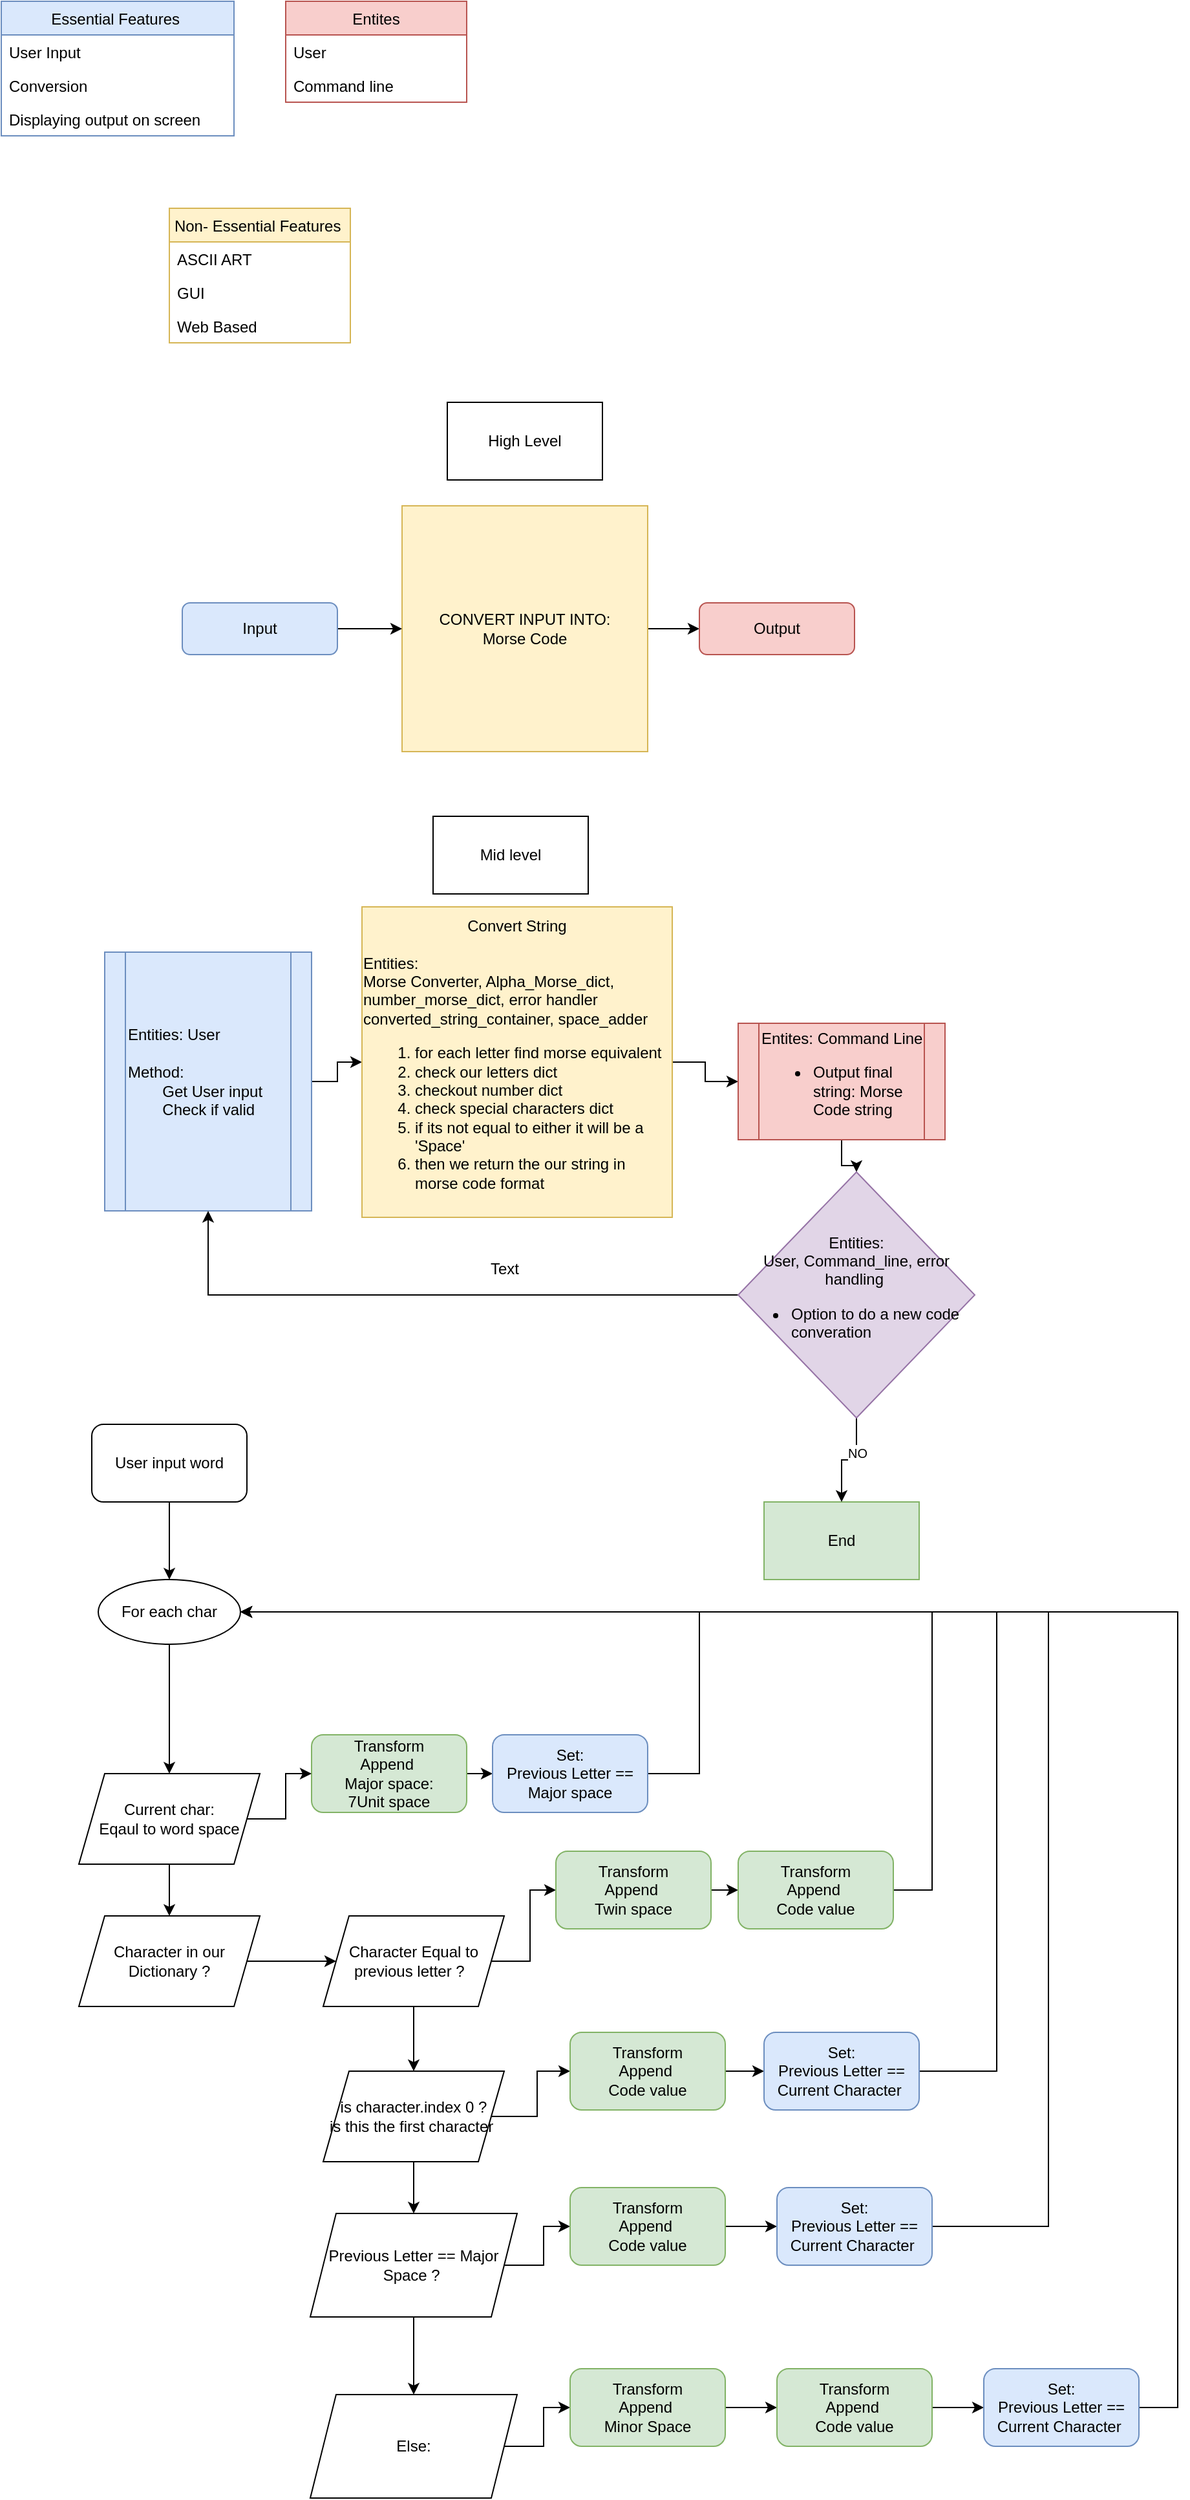 <mxfile version="15.2.5" type="device"><diagram id="C5RBs43oDa-KdzZeNtuy" name="Page-1"><mxGraphModel dx="1439" dy="1958" grid="1" gridSize="10" guides="1" tooltips="1" connect="1" arrows="1" fold="1" page="1" pageScale="1" pageWidth="827" pageHeight="1169" math="0" shadow="0"><root><mxCell id="WIyWlLk6GJQsqaUBKTNV-0"/><mxCell id="WIyWlLk6GJQsqaUBKTNV-1" parent="WIyWlLk6GJQsqaUBKTNV-0"/><mxCell id="U7rWhyw7Tq5qvkcrH8pC-35" style="edgeStyle=orthogonalEdgeStyle;rounded=0;orthogonalLoop=1;jettySize=auto;html=1;exitX=1;exitY=0.5;exitDx=0;exitDy=0;" edge="1" parent="WIyWlLk6GJQsqaUBKTNV-1" source="U7rWhyw7Tq5qvkcrH8pC-0" target="U7rWhyw7Tq5qvkcrH8pC-10"><mxGeometry relative="1" as="geometry"/></mxCell><mxCell id="U7rWhyw7Tq5qvkcrH8pC-0" value="Entities: User&amp;nbsp;&lt;br&gt;&lt;br&gt;Method:&lt;br&gt;&lt;span style=&quot;white-space: pre&quot;&gt;&#9;&lt;/span&gt;Get User input&lt;br&gt;&lt;span style=&quot;white-space: pre&quot;&gt;&#9;&lt;/span&gt;Check if valid&amp;nbsp;&lt;br&gt;&lt;span style=&quot;white-space: pre&quot;&gt;&#9;&lt;/span&gt;" style="shape=process;whiteSpace=wrap;html=1;backgroundOutline=1;align=left;fillColor=#dae8fc;strokeColor=#6c8ebf;" vertex="1" parent="WIyWlLk6GJQsqaUBKTNV-1"><mxGeometry x="100" y="415" width="160" height="200" as="geometry"/></mxCell><mxCell id="U7rWhyw7Tq5qvkcrH8pC-5" style="edgeStyle=orthogonalEdgeStyle;rounded=0;orthogonalLoop=1;jettySize=auto;html=1;entryX=0;entryY=0.5;entryDx=0;entryDy=0;" edge="1" parent="WIyWlLk6GJQsqaUBKTNV-1" source="U7rWhyw7Tq5qvkcrH8pC-1" target="U7rWhyw7Tq5qvkcrH8pC-3"><mxGeometry relative="1" as="geometry"/></mxCell><mxCell id="U7rWhyw7Tq5qvkcrH8pC-1" value="CONVERT INPUT INTO:&lt;br&gt;Morse Code" style="whiteSpace=wrap;html=1;aspect=fixed;fillColor=#fff2cc;strokeColor=#d6b656;" vertex="1" parent="WIyWlLk6GJQsqaUBKTNV-1"><mxGeometry x="330" y="70" width="190" height="190" as="geometry"/></mxCell><mxCell id="U7rWhyw7Tq5qvkcrH8pC-6" style="edgeStyle=orthogonalEdgeStyle;rounded=0;orthogonalLoop=1;jettySize=auto;html=1;entryX=0;entryY=0.5;entryDx=0;entryDy=0;" edge="1" parent="WIyWlLk6GJQsqaUBKTNV-1" source="U7rWhyw7Tq5qvkcrH8pC-2" target="U7rWhyw7Tq5qvkcrH8pC-1"><mxGeometry relative="1" as="geometry"/></mxCell><mxCell id="U7rWhyw7Tq5qvkcrH8pC-2" value="Input" style="rounded=1;whiteSpace=wrap;html=1;fontSize=12;glass=0;strokeWidth=1;shadow=0;fillColor=#dae8fc;strokeColor=#6c8ebf;" vertex="1" parent="WIyWlLk6GJQsqaUBKTNV-1"><mxGeometry x="160" y="145" width="120" height="40" as="geometry"/></mxCell><mxCell id="U7rWhyw7Tq5qvkcrH8pC-3" value="Output" style="rounded=1;whiteSpace=wrap;html=1;fontSize=12;glass=0;strokeWidth=1;shadow=0;fillColor=#f8cecc;strokeColor=#b85450;" vertex="1" parent="WIyWlLk6GJQsqaUBKTNV-1"><mxGeometry x="560" y="145" width="120" height="40" as="geometry"/></mxCell><mxCell id="U7rWhyw7Tq5qvkcrH8pC-7" value="High Level" style="rounded=0;whiteSpace=wrap;html=1;" vertex="1" parent="WIyWlLk6GJQsqaUBKTNV-1"><mxGeometry x="365" y="-10" width="120" height="60" as="geometry"/></mxCell><mxCell id="U7rWhyw7Tq5qvkcrH8pC-39" style="edgeStyle=orthogonalEdgeStyle;rounded=0;orthogonalLoop=1;jettySize=auto;html=1;" edge="1" parent="WIyWlLk6GJQsqaUBKTNV-1" source="U7rWhyw7Tq5qvkcrH8pC-10" target="U7rWhyw7Tq5qvkcrH8pC-11"><mxGeometry relative="1" as="geometry"/></mxCell><mxCell id="U7rWhyw7Tq5qvkcrH8pC-10" value="Convert String&lt;br&gt;&lt;br&gt;&lt;div style=&quot;text-align: left&quot;&gt;Entities:&amp;nbsp;&lt;/div&gt;&lt;div style=&quot;text-align: left&quot;&gt;Morse Converter, Alpha_Morse_dict, number_morse_dict, error handler converted_string_container, space_adder&lt;/div&gt;&lt;ol&gt;&lt;li style=&quot;text-align: left&quot;&gt;for each letter find morse equivalent&lt;/li&gt;&lt;li style=&quot;text-align: left&quot;&gt;check our letters dict&amp;nbsp;&lt;/li&gt;&lt;li style=&quot;text-align: left&quot;&gt;checkout number dict&lt;/li&gt;&lt;li style=&quot;text-align: left&quot;&gt;check special characters dict&lt;/li&gt;&lt;li style=&quot;text-align: left&quot;&gt;if its not equal to either it will be a 'Space'&lt;/li&gt;&lt;li style=&quot;text-align: left&quot;&gt;&lt;span&gt;then we return the our string in morse code format&amp;nbsp; &amp;nbsp;&lt;/span&gt;&lt;br&gt;&lt;/li&gt;&lt;/ol&gt;" style="whiteSpace=wrap;html=1;aspect=fixed;fillColor=#fff2cc;strokeColor=#d6b656;" vertex="1" parent="WIyWlLk6GJQsqaUBKTNV-1"><mxGeometry x="299" y="380" width="240" height="240" as="geometry"/></mxCell><mxCell id="U7rWhyw7Tq5qvkcrH8pC-43" style="edgeStyle=orthogonalEdgeStyle;rounded=0;orthogonalLoop=1;jettySize=auto;html=1;entryX=0.5;entryY=0;entryDx=0;entryDy=0;" edge="1" parent="WIyWlLk6GJQsqaUBKTNV-1" source="U7rWhyw7Tq5qvkcrH8pC-11" target="U7rWhyw7Tq5qvkcrH8pC-41"><mxGeometry relative="1" as="geometry"/></mxCell><mxCell id="U7rWhyw7Tq5qvkcrH8pC-11" value="Entites: Command Line&lt;br&gt;&lt;ul&gt;&lt;li&gt;Output final string: Morse Code string&lt;/li&gt;&lt;/ul&gt;" style="shape=process;whiteSpace=wrap;html=1;backgroundOutline=1;align=left;fillColor=#f8cecc;strokeColor=#b85450;" vertex="1" parent="WIyWlLk6GJQsqaUBKTNV-1"><mxGeometry x="590" y="470" width="160" height="90" as="geometry"/></mxCell><mxCell id="U7rWhyw7Tq5qvkcrH8pC-15" value="Text" style="text;html=1;align=center;verticalAlign=middle;resizable=0;points=[];autosize=1;strokeColor=none;fillColor=none;" vertex="1" parent="WIyWlLk6GJQsqaUBKTNV-1"><mxGeometry x="389" y="650" width="40" height="20" as="geometry"/></mxCell><mxCell id="U7rWhyw7Tq5qvkcrH8pC-17" value="End" style="rounded=0;whiteSpace=wrap;html=1;fillColor=#d5e8d4;strokeColor=#82b366;" vertex="1" parent="WIyWlLk6GJQsqaUBKTNV-1"><mxGeometry x="610" y="840" width="120" height="60" as="geometry"/></mxCell><mxCell id="U7rWhyw7Tq5qvkcrH8pC-20" value="Essential Features " style="swimlane;fontStyle=0;childLayout=stackLayout;horizontal=1;startSize=26;horizontalStack=0;resizeParent=1;resizeParentMax=0;resizeLast=0;collapsible=1;marginBottom=0;fillColor=#dae8fc;strokeColor=#6c8ebf;" vertex="1" parent="WIyWlLk6GJQsqaUBKTNV-1"><mxGeometry x="20" y="-320" width="180" height="104" as="geometry"/></mxCell><mxCell id="U7rWhyw7Tq5qvkcrH8pC-21" value="User Input" style="text;strokeColor=none;fillColor=none;align=left;verticalAlign=top;spacingLeft=4;spacingRight=4;overflow=hidden;rotatable=0;points=[[0,0.5],[1,0.5]];portConstraint=eastwest;" vertex="1" parent="U7rWhyw7Tq5qvkcrH8pC-20"><mxGeometry y="26" width="180" height="26" as="geometry"/></mxCell><mxCell id="U7rWhyw7Tq5qvkcrH8pC-22" value="Conversion " style="text;strokeColor=none;fillColor=none;align=left;verticalAlign=top;spacingLeft=4;spacingRight=4;overflow=hidden;rotatable=0;points=[[0,0.5],[1,0.5]];portConstraint=eastwest;" vertex="1" parent="U7rWhyw7Tq5qvkcrH8pC-20"><mxGeometry y="52" width="180" height="26" as="geometry"/></mxCell><mxCell id="U7rWhyw7Tq5qvkcrH8pC-23" value="Displaying output on screen" style="text;strokeColor=none;fillColor=none;align=left;verticalAlign=top;spacingLeft=4;spacingRight=4;overflow=hidden;rotatable=0;points=[[0,0.5],[1,0.5]];portConstraint=eastwest;" vertex="1" parent="U7rWhyw7Tq5qvkcrH8pC-20"><mxGeometry y="78" width="180" height="26" as="geometry"/></mxCell><mxCell id="U7rWhyw7Tq5qvkcrH8pC-25" value="Entites" style="swimlane;fontStyle=0;childLayout=stackLayout;horizontal=1;startSize=26;horizontalStack=0;resizeParent=1;resizeParentMax=0;resizeLast=0;collapsible=1;marginBottom=0;fillColor=#f8cecc;strokeColor=#b85450;" vertex="1" parent="WIyWlLk6GJQsqaUBKTNV-1"><mxGeometry x="240" y="-320" width="140" height="78" as="geometry"/></mxCell><mxCell id="U7rWhyw7Tq5qvkcrH8pC-26" value="User" style="text;strokeColor=none;fillColor=none;align=left;verticalAlign=top;spacingLeft=4;spacingRight=4;overflow=hidden;rotatable=0;points=[[0,0.5],[1,0.5]];portConstraint=eastwest;" vertex="1" parent="U7rWhyw7Tq5qvkcrH8pC-25"><mxGeometry y="26" width="140" height="26" as="geometry"/></mxCell><mxCell id="U7rWhyw7Tq5qvkcrH8pC-27" value="Command line" style="text;strokeColor=none;fillColor=none;align=left;verticalAlign=top;spacingLeft=4;spacingRight=4;overflow=hidden;rotatable=0;points=[[0,0.5],[1,0.5]];portConstraint=eastwest;" vertex="1" parent="U7rWhyw7Tq5qvkcrH8pC-25"><mxGeometry y="52" width="140" height="26" as="geometry"/></mxCell><mxCell id="U7rWhyw7Tq5qvkcrH8pC-29" value="Non- Essential Features " style="swimlane;fontStyle=0;childLayout=stackLayout;horizontal=1;startSize=26;horizontalStack=0;resizeParent=1;resizeParentMax=0;resizeLast=0;collapsible=1;marginBottom=0;fillColor=#fff2cc;strokeColor=#d6b656;" vertex="1" parent="WIyWlLk6GJQsqaUBKTNV-1"><mxGeometry x="150" y="-160" width="140" height="104" as="geometry"/></mxCell><mxCell id="U7rWhyw7Tq5qvkcrH8pC-30" value="ASCII ART" style="text;strokeColor=none;fillColor=none;align=left;verticalAlign=top;spacingLeft=4;spacingRight=4;overflow=hidden;rotatable=0;points=[[0,0.5],[1,0.5]];portConstraint=eastwest;" vertex="1" parent="U7rWhyw7Tq5qvkcrH8pC-29"><mxGeometry y="26" width="140" height="26" as="geometry"/></mxCell><mxCell id="U7rWhyw7Tq5qvkcrH8pC-31" value="GUI" style="text;strokeColor=none;fillColor=none;align=left;verticalAlign=top;spacingLeft=4;spacingRight=4;overflow=hidden;rotatable=0;points=[[0,0.5],[1,0.5]];portConstraint=eastwest;" vertex="1" parent="U7rWhyw7Tq5qvkcrH8pC-29"><mxGeometry y="52" width="140" height="26" as="geometry"/></mxCell><mxCell id="U7rWhyw7Tq5qvkcrH8pC-32" value="Web Based&#10;" style="text;strokeColor=none;fillColor=none;align=left;verticalAlign=top;spacingLeft=4;spacingRight=4;overflow=hidden;rotatable=0;points=[[0,0.5],[1,0.5]];portConstraint=eastwest;" vertex="1" parent="U7rWhyw7Tq5qvkcrH8pC-29"><mxGeometry y="78" width="140" height="26" as="geometry"/></mxCell><mxCell id="U7rWhyw7Tq5qvkcrH8pC-33" value="Mid level&lt;br&gt;" style="rounded=0;whiteSpace=wrap;html=1;" vertex="1" parent="WIyWlLk6GJQsqaUBKTNV-1"><mxGeometry x="354" y="310" width="120" height="60" as="geometry"/></mxCell><mxCell id="U7rWhyw7Tq5qvkcrH8pC-42" style="edgeStyle=orthogonalEdgeStyle;rounded=0;orthogonalLoop=1;jettySize=auto;html=1;" edge="1" parent="WIyWlLk6GJQsqaUBKTNV-1" source="U7rWhyw7Tq5qvkcrH8pC-41" target="U7rWhyw7Tq5qvkcrH8pC-17"><mxGeometry relative="1" as="geometry"/></mxCell><mxCell id="U7rWhyw7Tq5qvkcrH8pC-45" value="&lt;font size=&quot;1&quot;&gt;NO&lt;/font&gt;" style="edgeLabel;html=1;align=center;verticalAlign=middle;resizable=0;points=[];" vertex="1" connectable="0" parent="U7rWhyw7Tq5qvkcrH8pC-42"><mxGeometry x="-0.3" relative="1" as="geometry"><mxPoint as="offset"/></mxGeometry></mxCell><mxCell id="U7rWhyw7Tq5qvkcrH8pC-44" style="edgeStyle=orthogonalEdgeStyle;rounded=0;orthogonalLoop=1;jettySize=auto;html=1;entryX=0.5;entryY=1;entryDx=0;entryDy=0;" edge="1" parent="WIyWlLk6GJQsqaUBKTNV-1" source="U7rWhyw7Tq5qvkcrH8pC-41" target="U7rWhyw7Tq5qvkcrH8pC-0"><mxGeometry relative="1" as="geometry"/></mxCell><mxCell id="U7rWhyw7Tq5qvkcrH8pC-41" value="Entities:&lt;br&gt;User, Command_line, error handling&amp;nbsp;&lt;br&gt;&lt;ul style=&quot;text-align: left&quot;&gt;&lt;li&gt;Option to do a new code converation&amp;nbsp;&lt;/li&gt;&lt;/ul&gt;" style="rhombus;whiteSpace=wrap;html=1;fillColor=#e1d5e7;strokeColor=#9673a6;" vertex="1" parent="WIyWlLk6GJQsqaUBKTNV-1"><mxGeometry x="590" y="585" width="183" height="190" as="geometry"/></mxCell><mxCell id="U7rWhyw7Tq5qvkcrH8pC-62" style="edgeStyle=orthogonalEdgeStyle;rounded=0;orthogonalLoop=1;jettySize=auto;html=1;exitX=1;exitY=0.5;exitDx=0;exitDy=0;entryX=0;entryY=0.5;entryDx=0;entryDy=0;" edge="1" parent="WIyWlLk6GJQsqaUBKTNV-1" source="U7rWhyw7Tq5qvkcrH8pC-58" target="U7rWhyw7Tq5qvkcrH8pC-61"><mxGeometry relative="1" as="geometry"/></mxCell><mxCell id="U7rWhyw7Tq5qvkcrH8pC-58" value="Transform&lt;br&gt;Append&amp;nbsp;&lt;br&gt;Major space: &lt;br&gt;7Unit space" style="rounded=1;whiteSpace=wrap;html=1;fillColor=#d5e8d4;strokeColor=#82b366;" vertex="1" parent="WIyWlLk6GJQsqaUBKTNV-1"><mxGeometry x="260" y="1020" width="120" height="60" as="geometry"/></mxCell><mxCell id="U7rWhyw7Tq5qvkcrH8pC-106" style="edgeStyle=orthogonalEdgeStyle;rounded=0;orthogonalLoop=1;jettySize=auto;html=1;entryX=1;entryY=0.5;entryDx=0;entryDy=0;" edge="1" parent="WIyWlLk6GJQsqaUBKTNV-1" source="U7rWhyw7Tq5qvkcrH8pC-61" target="U7rWhyw7Tq5qvkcrH8pC-100"><mxGeometry relative="1" as="geometry"><Array as="points"><mxPoint x="560" y="1050"/><mxPoint x="560" y="925"/></Array></mxGeometry></mxCell><mxCell id="U7rWhyw7Tq5qvkcrH8pC-61" value="Set:&lt;br&gt;Previous Letter == Major space" style="rounded=1;whiteSpace=wrap;html=1;fillColor=#dae8fc;strokeColor=#6c8ebf;" vertex="1" parent="WIyWlLk6GJQsqaUBKTNV-1"><mxGeometry x="400" y="1020" width="120" height="60" as="geometry"/></mxCell><mxCell id="U7rWhyw7Tq5qvkcrH8pC-68" style="edgeStyle=orthogonalEdgeStyle;rounded=0;orthogonalLoop=1;jettySize=auto;html=1;exitX=1;exitY=0.5;exitDx=0;exitDy=0;entryX=0;entryY=0.5;entryDx=0;entryDy=0;" edge="1" parent="WIyWlLk6GJQsqaUBKTNV-1" source="U7rWhyw7Tq5qvkcrH8pC-66" target="U7rWhyw7Tq5qvkcrH8pC-58"><mxGeometry relative="1" as="geometry"/></mxCell><mxCell id="U7rWhyw7Tq5qvkcrH8pC-70" style="edgeStyle=orthogonalEdgeStyle;rounded=0;orthogonalLoop=1;jettySize=auto;html=1;exitX=0.5;exitY=1;exitDx=0;exitDy=0;" edge="1" parent="WIyWlLk6GJQsqaUBKTNV-1" source="U7rWhyw7Tq5qvkcrH8pC-66" target="U7rWhyw7Tq5qvkcrH8pC-69"><mxGeometry relative="1" as="geometry"/></mxCell><mxCell id="U7rWhyw7Tq5qvkcrH8pC-66" value="Current char:&lt;br&gt;Eqaul to word space" style="shape=parallelogram;perimeter=parallelogramPerimeter;whiteSpace=wrap;html=1;fixedSize=1;" vertex="1" parent="WIyWlLk6GJQsqaUBKTNV-1"><mxGeometry x="80" y="1050" width="140" height="70" as="geometry"/></mxCell><mxCell id="U7rWhyw7Tq5qvkcrH8pC-72" style="edgeStyle=orthogonalEdgeStyle;rounded=0;orthogonalLoop=1;jettySize=auto;html=1;entryX=0;entryY=0.5;entryDx=0;entryDy=0;" edge="1" parent="WIyWlLk6GJQsqaUBKTNV-1" source="U7rWhyw7Tq5qvkcrH8pC-69" target="U7rWhyw7Tq5qvkcrH8pC-71"><mxGeometry relative="1" as="geometry"/></mxCell><mxCell id="U7rWhyw7Tq5qvkcrH8pC-69" value="Character in our Dictionary ?" style="shape=parallelogram;perimeter=parallelogramPerimeter;whiteSpace=wrap;html=1;fixedSize=1;" vertex="1" parent="WIyWlLk6GJQsqaUBKTNV-1"><mxGeometry x="80" y="1160" width="140" height="70" as="geometry"/></mxCell><mxCell id="U7rWhyw7Tq5qvkcrH8pC-74" style="edgeStyle=orthogonalEdgeStyle;rounded=0;orthogonalLoop=1;jettySize=auto;html=1;exitX=1;exitY=0.5;exitDx=0;exitDy=0;entryX=0;entryY=0.5;entryDx=0;entryDy=0;" edge="1" parent="WIyWlLk6GJQsqaUBKTNV-1" source="U7rWhyw7Tq5qvkcrH8pC-71" target="U7rWhyw7Tq5qvkcrH8pC-73"><mxGeometry relative="1" as="geometry"/></mxCell><mxCell id="U7rWhyw7Tq5qvkcrH8pC-78" style="edgeStyle=orthogonalEdgeStyle;rounded=0;orthogonalLoop=1;jettySize=auto;html=1;" edge="1" parent="WIyWlLk6GJQsqaUBKTNV-1" source="U7rWhyw7Tq5qvkcrH8pC-71" target="U7rWhyw7Tq5qvkcrH8pC-77"><mxGeometry relative="1" as="geometry"/></mxCell><mxCell id="U7rWhyw7Tq5qvkcrH8pC-71" value="Character Equal to previous letter ?&amp;nbsp;&amp;nbsp;" style="shape=parallelogram;perimeter=parallelogramPerimeter;whiteSpace=wrap;html=1;fixedSize=1;" vertex="1" parent="WIyWlLk6GJQsqaUBKTNV-1"><mxGeometry x="269" y="1160" width="140" height="70" as="geometry"/></mxCell><mxCell id="U7rWhyw7Tq5qvkcrH8pC-76" value="" style="edgeStyle=orthogonalEdgeStyle;rounded=0;orthogonalLoop=1;jettySize=auto;html=1;" edge="1" parent="WIyWlLk6GJQsqaUBKTNV-1" source="U7rWhyw7Tq5qvkcrH8pC-73" target="U7rWhyw7Tq5qvkcrH8pC-75"><mxGeometry relative="1" as="geometry"/></mxCell><mxCell id="U7rWhyw7Tq5qvkcrH8pC-73" value="Transform&lt;br&gt;Append&amp;nbsp;&lt;br&gt;Twin space" style="rounded=1;whiteSpace=wrap;html=1;fillColor=#d5e8d4;strokeColor=#82b366;" vertex="1" parent="WIyWlLk6GJQsqaUBKTNV-1"><mxGeometry x="449" y="1110" width="120" height="60" as="geometry"/></mxCell><mxCell id="U7rWhyw7Tq5qvkcrH8pC-107" style="edgeStyle=orthogonalEdgeStyle;rounded=0;orthogonalLoop=1;jettySize=auto;html=1;entryX=1;entryY=0.5;entryDx=0;entryDy=0;" edge="1" parent="WIyWlLk6GJQsqaUBKTNV-1" source="U7rWhyw7Tq5qvkcrH8pC-75" target="U7rWhyw7Tq5qvkcrH8pC-100"><mxGeometry relative="1" as="geometry"><Array as="points"><mxPoint x="740" y="1140"/><mxPoint x="740" y="925"/></Array></mxGeometry></mxCell><mxCell id="U7rWhyw7Tq5qvkcrH8pC-75" value="Transform&lt;br&gt;Append&amp;nbsp;&lt;br&gt;Code value" style="rounded=1;whiteSpace=wrap;html=1;fillColor=#d5e8d4;strokeColor=#82b366;" vertex="1" parent="WIyWlLk6GJQsqaUBKTNV-1"><mxGeometry x="590" y="1110" width="120" height="60" as="geometry"/></mxCell><mxCell id="U7rWhyw7Tq5qvkcrH8pC-80" style="edgeStyle=orthogonalEdgeStyle;rounded=0;orthogonalLoop=1;jettySize=auto;html=1;entryX=0;entryY=0.5;entryDx=0;entryDy=0;" edge="1" parent="WIyWlLk6GJQsqaUBKTNV-1" source="U7rWhyw7Tq5qvkcrH8pC-77" target="U7rWhyw7Tq5qvkcrH8pC-79"><mxGeometry relative="1" as="geometry"/></mxCell><mxCell id="U7rWhyw7Tq5qvkcrH8pC-89" style="edgeStyle=orthogonalEdgeStyle;rounded=0;orthogonalLoop=1;jettySize=auto;html=1;" edge="1" parent="WIyWlLk6GJQsqaUBKTNV-1" source="U7rWhyw7Tq5qvkcrH8pC-77" target="U7rWhyw7Tq5qvkcrH8pC-84"><mxGeometry relative="1" as="geometry"/></mxCell><mxCell id="U7rWhyw7Tq5qvkcrH8pC-77" value="is character.index 0 ?&lt;br&gt;is this the first character&amp;nbsp;" style="shape=parallelogram;perimeter=parallelogramPerimeter;whiteSpace=wrap;html=1;fixedSize=1;" vertex="1" parent="WIyWlLk6GJQsqaUBKTNV-1"><mxGeometry x="269" y="1280" width="140" height="70" as="geometry"/></mxCell><mxCell id="U7rWhyw7Tq5qvkcrH8pC-82" style="edgeStyle=orthogonalEdgeStyle;rounded=0;orthogonalLoop=1;jettySize=auto;html=1;exitX=1;exitY=0.5;exitDx=0;exitDy=0;entryX=0;entryY=0.5;entryDx=0;entryDy=0;" edge="1" parent="WIyWlLk6GJQsqaUBKTNV-1" source="U7rWhyw7Tq5qvkcrH8pC-79" target="U7rWhyw7Tq5qvkcrH8pC-81"><mxGeometry relative="1" as="geometry"/></mxCell><mxCell id="U7rWhyw7Tq5qvkcrH8pC-79" value="Transform&lt;br&gt;Append&amp;nbsp;&lt;br&gt;Code value" style="rounded=1;whiteSpace=wrap;html=1;fillColor=#d5e8d4;strokeColor=#82b366;" vertex="1" parent="WIyWlLk6GJQsqaUBKTNV-1"><mxGeometry x="460" y="1250" width="120" height="60" as="geometry"/></mxCell><mxCell id="U7rWhyw7Tq5qvkcrH8pC-109" style="edgeStyle=orthogonalEdgeStyle;rounded=0;orthogonalLoop=1;jettySize=auto;html=1;entryX=1;entryY=0.5;entryDx=0;entryDy=0;" edge="1" parent="WIyWlLk6GJQsqaUBKTNV-1" source="U7rWhyw7Tq5qvkcrH8pC-81" target="U7rWhyw7Tq5qvkcrH8pC-100"><mxGeometry relative="1" as="geometry"><Array as="points"><mxPoint x="790" y="1280"/><mxPoint x="790" y="925"/></Array></mxGeometry></mxCell><mxCell id="U7rWhyw7Tq5qvkcrH8pC-81" value="Set:&lt;br&gt;Previous Letter == Current Character&amp;nbsp;" style="rounded=1;whiteSpace=wrap;html=1;fillColor=#dae8fc;strokeColor=#6c8ebf;" vertex="1" parent="WIyWlLk6GJQsqaUBKTNV-1"><mxGeometry x="610" y="1250" width="120" height="60" as="geometry"/></mxCell><mxCell id="U7rWhyw7Tq5qvkcrH8pC-86" style="edgeStyle=orthogonalEdgeStyle;rounded=0;orthogonalLoop=1;jettySize=auto;html=1;" edge="1" parent="WIyWlLk6GJQsqaUBKTNV-1" source="U7rWhyw7Tq5qvkcrH8pC-84" target="U7rWhyw7Tq5qvkcrH8pC-85"><mxGeometry relative="1" as="geometry"/></mxCell><mxCell id="U7rWhyw7Tq5qvkcrH8pC-92" style="edgeStyle=orthogonalEdgeStyle;rounded=0;orthogonalLoop=1;jettySize=auto;html=1;" edge="1" parent="WIyWlLk6GJQsqaUBKTNV-1" source="U7rWhyw7Tq5qvkcrH8pC-84" target="U7rWhyw7Tq5qvkcrH8pC-91"><mxGeometry relative="1" as="geometry"/></mxCell><mxCell id="U7rWhyw7Tq5qvkcrH8pC-84" value="Previous Letter == Major Space ?&amp;nbsp;" style="shape=parallelogram;perimeter=parallelogramPerimeter;whiteSpace=wrap;html=1;fixedSize=1;" vertex="1" parent="WIyWlLk6GJQsqaUBKTNV-1"><mxGeometry x="259" y="1390" width="160" height="80" as="geometry"/></mxCell><mxCell id="U7rWhyw7Tq5qvkcrH8pC-88" style="edgeStyle=orthogonalEdgeStyle;rounded=0;orthogonalLoop=1;jettySize=auto;html=1;" edge="1" parent="WIyWlLk6GJQsqaUBKTNV-1" source="U7rWhyw7Tq5qvkcrH8pC-85" target="U7rWhyw7Tq5qvkcrH8pC-87"><mxGeometry relative="1" as="geometry"/></mxCell><mxCell id="U7rWhyw7Tq5qvkcrH8pC-85" value="Transform&lt;br&gt;Append&amp;nbsp;&lt;br&gt;Code value" style="rounded=1;whiteSpace=wrap;html=1;fillColor=#d5e8d4;strokeColor=#82b366;" vertex="1" parent="WIyWlLk6GJQsqaUBKTNV-1"><mxGeometry x="460" y="1370" width="120" height="60" as="geometry"/></mxCell><mxCell id="U7rWhyw7Tq5qvkcrH8pC-110" style="edgeStyle=orthogonalEdgeStyle;rounded=0;orthogonalLoop=1;jettySize=auto;html=1;entryX=1;entryY=0.5;entryDx=0;entryDy=0;" edge="1" parent="WIyWlLk6GJQsqaUBKTNV-1" source="U7rWhyw7Tq5qvkcrH8pC-87" target="U7rWhyw7Tq5qvkcrH8pC-100"><mxGeometry relative="1" as="geometry"><Array as="points"><mxPoint x="830" y="1400"/><mxPoint x="830" y="925"/></Array></mxGeometry></mxCell><mxCell id="U7rWhyw7Tq5qvkcrH8pC-87" value="Set:&lt;br&gt;Previous Letter == Current Character&amp;nbsp;" style="rounded=1;whiteSpace=wrap;html=1;fillColor=#dae8fc;strokeColor=#6c8ebf;" vertex="1" parent="WIyWlLk6GJQsqaUBKTNV-1"><mxGeometry x="620" y="1370" width="120" height="60" as="geometry"/></mxCell><mxCell id="U7rWhyw7Tq5qvkcrH8pC-94" style="edgeStyle=orthogonalEdgeStyle;rounded=0;orthogonalLoop=1;jettySize=auto;html=1;entryX=0;entryY=0.5;entryDx=0;entryDy=0;" edge="1" parent="WIyWlLk6GJQsqaUBKTNV-1" source="U7rWhyw7Tq5qvkcrH8pC-91" target="U7rWhyw7Tq5qvkcrH8pC-93"><mxGeometry relative="1" as="geometry"/></mxCell><mxCell id="U7rWhyw7Tq5qvkcrH8pC-91" value="Else:" style="shape=parallelogram;perimeter=parallelogramPerimeter;whiteSpace=wrap;html=1;fixedSize=1;" vertex="1" parent="WIyWlLk6GJQsqaUBKTNV-1"><mxGeometry x="259" y="1530" width="160" height="80" as="geometry"/></mxCell><mxCell id="U7rWhyw7Tq5qvkcrH8pC-96" style="edgeStyle=orthogonalEdgeStyle;rounded=0;orthogonalLoop=1;jettySize=auto;html=1;entryX=0;entryY=0.5;entryDx=0;entryDy=0;" edge="1" parent="WIyWlLk6GJQsqaUBKTNV-1" source="U7rWhyw7Tq5qvkcrH8pC-93" target="U7rWhyw7Tq5qvkcrH8pC-95"><mxGeometry relative="1" as="geometry"/></mxCell><mxCell id="U7rWhyw7Tq5qvkcrH8pC-93" value="Transform&lt;br&gt;Append&amp;nbsp;&lt;br&gt;Minor Space" style="rounded=1;whiteSpace=wrap;html=1;fillColor=#d5e8d4;strokeColor=#82b366;" vertex="1" parent="WIyWlLk6GJQsqaUBKTNV-1"><mxGeometry x="460" y="1510" width="120" height="60" as="geometry"/></mxCell><mxCell id="U7rWhyw7Tq5qvkcrH8pC-98" style="edgeStyle=orthogonalEdgeStyle;rounded=0;orthogonalLoop=1;jettySize=auto;html=1;" edge="1" parent="WIyWlLk6GJQsqaUBKTNV-1" source="U7rWhyw7Tq5qvkcrH8pC-95" target="U7rWhyw7Tq5qvkcrH8pC-97"><mxGeometry relative="1" as="geometry"/></mxCell><mxCell id="U7rWhyw7Tq5qvkcrH8pC-95" value="Transform&lt;br&gt;Append&amp;nbsp;&lt;br&gt;Code value" style="rounded=1;whiteSpace=wrap;html=1;fillColor=#d5e8d4;strokeColor=#82b366;" vertex="1" parent="WIyWlLk6GJQsqaUBKTNV-1"><mxGeometry x="620" y="1510" width="120" height="60" as="geometry"/></mxCell><mxCell id="U7rWhyw7Tq5qvkcrH8pC-111" style="edgeStyle=orthogonalEdgeStyle;rounded=0;orthogonalLoop=1;jettySize=auto;html=1;entryX=1;entryY=0.5;entryDx=0;entryDy=0;" edge="1" parent="WIyWlLk6GJQsqaUBKTNV-1" source="U7rWhyw7Tq5qvkcrH8pC-97" target="U7rWhyw7Tq5qvkcrH8pC-100"><mxGeometry relative="1" as="geometry"><Array as="points"><mxPoint x="930" y="1540"/><mxPoint x="930" y="925"/></Array></mxGeometry></mxCell><mxCell id="U7rWhyw7Tq5qvkcrH8pC-97" value="Set:&lt;br&gt;Previous Letter == Current Character&amp;nbsp;" style="rounded=1;whiteSpace=wrap;html=1;fillColor=#dae8fc;strokeColor=#6c8ebf;" vertex="1" parent="WIyWlLk6GJQsqaUBKTNV-1"><mxGeometry x="780" y="1510" width="120" height="60" as="geometry"/></mxCell><mxCell id="U7rWhyw7Tq5qvkcrH8pC-102" style="edgeStyle=orthogonalEdgeStyle;rounded=0;orthogonalLoop=1;jettySize=auto;html=1;exitX=0.5;exitY=1;exitDx=0;exitDy=0;entryX=0.5;entryY=0;entryDx=0;entryDy=0;" edge="1" parent="WIyWlLk6GJQsqaUBKTNV-1" source="U7rWhyw7Tq5qvkcrH8pC-100" target="U7rWhyw7Tq5qvkcrH8pC-66"><mxGeometry relative="1" as="geometry"/></mxCell><mxCell id="U7rWhyw7Tq5qvkcrH8pC-100" value="For each char" style="ellipse;whiteSpace=wrap;html=1;" vertex="1" parent="WIyWlLk6GJQsqaUBKTNV-1"><mxGeometry x="95" y="900" width="110" height="50" as="geometry"/></mxCell><mxCell id="U7rWhyw7Tq5qvkcrH8pC-104" style="edgeStyle=orthogonalEdgeStyle;rounded=0;orthogonalLoop=1;jettySize=auto;html=1;" edge="1" parent="WIyWlLk6GJQsqaUBKTNV-1" source="U7rWhyw7Tq5qvkcrH8pC-103" target="U7rWhyw7Tq5qvkcrH8pC-100"><mxGeometry relative="1" as="geometry"/></mxCell><mxCell id="U7rWhyw7Tq5qvkcrH8pC-103" value="User input word" style="rounded=1;whiteSpace=wrap;html=1;" vertex="1" parent="WIyWlLk6GJQsqaUBKTNV-1"><mxGeometry x="90" y="780" width="120" height="60" as="geometry"/></mxCell></root></mxGraphModel></diagram></mxfile>